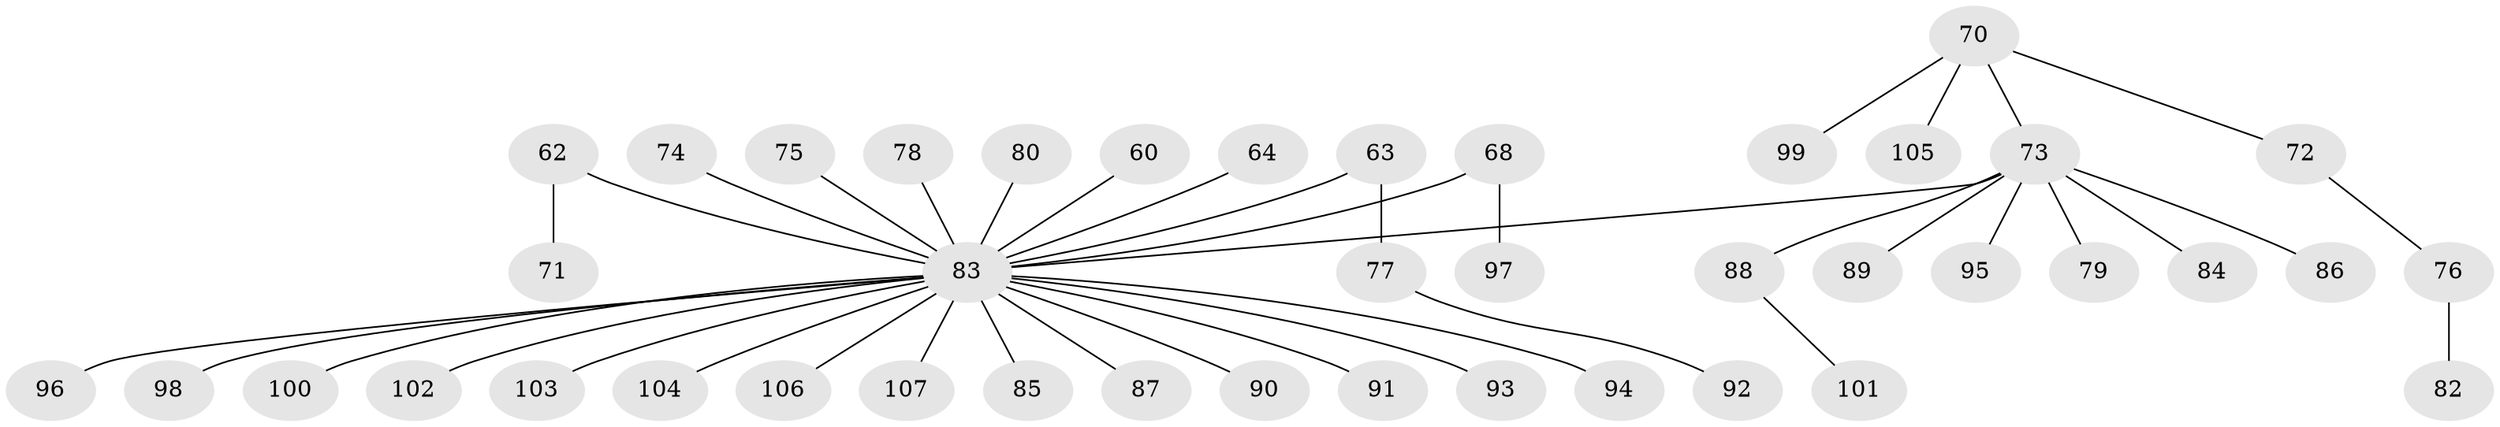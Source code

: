 // original degree distribution, {4: 0.102803738317757, 5: 0.056074766355140186, 2: 0.2336448598130841, 3: 0.08411214953271028, 1: 0.514018691588785, 6: 0.009345794392523364}
// Generated by graph-tools (version 1.1) at 2025/56/03/04/25 21:56:39]
// undirected, 42 vertices, 41 edges
graph export_dot {
graph [start="1"]
  node [color=gray90,style=filled];
  60;
  62 [super="+41+54"];
  63 [super="+36"];
  64;
  68;
  70;
  71;
  72;
  73 [super="+59+67"];
  74 [super="+52"];
  75;
  76;
  77;
  78;
  79;
  80;
  82;
  83 [super="+35+81+37+40+66+45+49+61+56+57"];
  84 [super="+47+53"];
  85;
  86;
  87;
  88;
  89;
  90 [super="+50"];
  91;
  92;
  93;
  94;
  95;
  96;
  97;
  98;
  99;
  100;
  101;
  102;
  103;
  104;
  105;
  106;
  107;
  60 -- 83;
  62 -- 83;
  62 -- 71;
  63 -- 77;
  63 -- 83;
  64 -- 83;
  68 -- 97;
  68 -- 83;
  70 -- 72;
  70 -- 99;
  70 -- 105;
  70 -- 73;
  72 -- 76;
  73 -- 86;
  73 -- 89;
  73 -- 83;
  73 -- 84;
  73 -- 88;
  73 -- 95;
  73 -- 79;
  74 -- 83;
  75 -- 83;
  76 -- 82;
  77 -- 92;
  78 -- 83;
  80 -- 83;
  83 -- 85;
  83 -- 87;
  83 -- 91;
  83 -- 93;
  83 -- 94;
  83 -- 98;
  83 -- 100;
  83 -- 102;
  83 -- 103;
  83 -- 104;
  83 -- 106;
  83 -- 107;
  83 -- 90;
  83 -- 96;
  88 -- 101;
}
